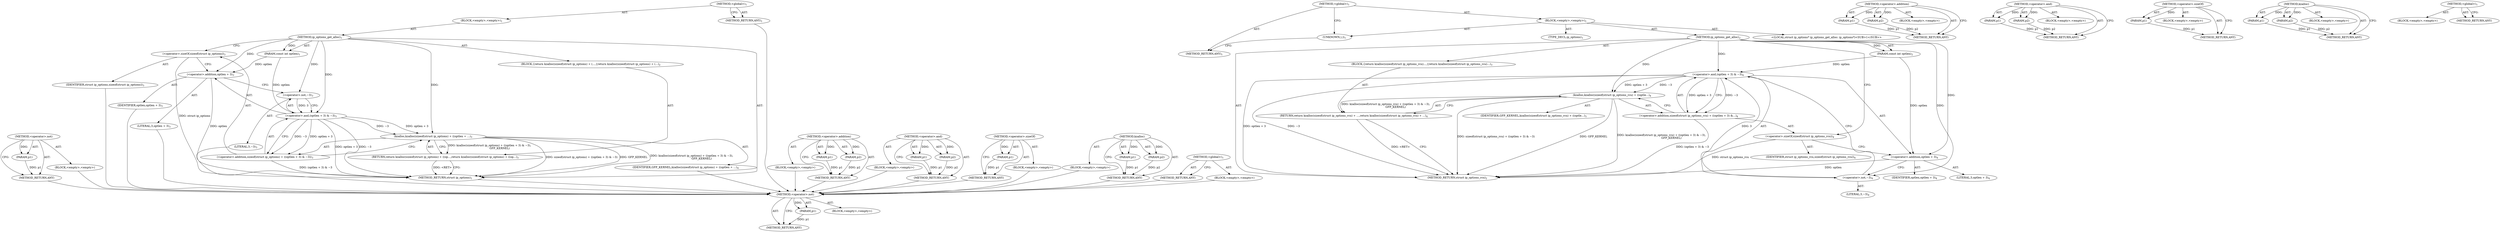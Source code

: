 digraph "&lt;global&gt;" {
vulnerable_63 [label=<(METHOD,&lt;operator&gt;.not)>];
vulnerable_64 [label=<(PARAM,p1)>];
vulnerable_65 [label=<(BLOCK,&lt;empty&gt;,&lt;empty&gt;)>];
vulnerable_66 [label=<(METHOD_RETURN,ANY)>];
vulnerable_6 [label=<(METHOD,&lt;global&gt;)<SUB>1</SUB>>];
vulnerable_7 [label=<(BLOCK,&lt;empty&gt;,&lt;empty&gt;)<SUB>1</SUB>>];
vulnerable_8 [label=<(METHOD,ip_options_get_alloc)<SUB>1</SUB>>];
vulnerable_9 [label=<(PARAM,const int optlen)<SUB>1</SUB>>];
vulnerable_10 [label=<(BLOCK,{
	return kzalloc(sizeof(struct ip_options) + (...,{
	return kzalloc(sizeof(struct ip_options) + (...)<SUB>2</SUB>>];
vulnerable_11 [label=<(RETURN,return kzalloc(sizeof(struct ip_options) + ((op...,return kzalloc(sizeof(struct ip_options) + ((op...)<SUB>3</SUB>>];
vulnerable_12 [label=<(kzalloc,kzalloc(sizeof(struct ip_options) + ((optlen + ...)<SUB>3</SUB>>];
vulnerable_13 [label=<(&lt;operator&gt;.addition,sizeof(struct ip_options) + ((optlen + 3) &amp; ~3))<SUB>3</SUB>>];
vulnerable_14 [label=<(&lt;operator&gt;.sizeOf,sizeof(struct ip_options))<SUB>3</SUB>>];
vulnerable_15 [label=<(IDENTIFIER,struct ip_options,sizeof(struct ip_options))<SUB>3</SUB>>];
vulnerable_16 [label=<(&lt;operator&gt;.and,(optlen + 3) &amp; ~3)<SUB>3</SUB>>];
vulnerable_17 [label=<(&lt;operator&gt;.addition,optlen + 3)<SUB>3</SUB>>];
vulnerable_18 [label=<(IDENTIFIER,optlen,optlen + 3)<SUB>3</SUB>>];
vulnerable_19 [label=<(LITERAL,3,optlen + 3)<SUB>3</SUB>>];
vulnerable_20 [label=<(&lt;operator&gt;.not,~3)<SUB>3</SUB>>];
vulnerable_21 [label=<(LITERAL,3,~3)<SUB>3</SUB>>];
vulnerable_22 [label=<(IDENTIFIER,GFP_KERNEL,kzalloc(sizeof(struct ip_options) + ((optlen + ...)<SUB>4</SUB>>];
vulnerable_23 [label=<(METHOD_RETURN,struct ip_options)<SUB>1</SUB>>];
vulnerable_25 [label=<(METHOD_RETURN,ANY)<SUB>1</SUB>>];
vulnerable_49 [label=<(METHOD,&lt;operator&gt;.addition)>];
vulnerable_50 [label=<(PARAM,p1)>];
vulnerable_51 [label=<(PARAM,p2)>];
vulnerable_52 [label=<(BLOCK,&lt;empty&gt;,&lt;empty&gt;)>];
vulnerable_53 [label=<(METHOD_RETURN,ANY)>];
vulnerable_58 [label=<(METHOD,&lt;operator&gt;.and)>];
vulnerable_59 [label=<(PARAM,p1)>];
vulnerable_60 [label=<(PARAM,p2)>];
vulnerable_61 [label=<(BLOCK,&lt;empty&gt;,&lt;empty&gt;)>];
vulnerable_62 [label=<(METHOD_RETURN,ANY)>];
vulnerable_54 [label=<(METHOD,&lt;operator&gt;.sizeOf)>];
vulnerable_55 [label=<(PARAM,p1)>];
vulnerable_56 [label=<(BLOCK,&lt;empty&gt;,&lt;empty&gt;)>];
vulnerable_57 [label=<(METHOD_RETURN,ANY)>];
vulnerable_44 [label=<(METHOD,kzalloc)>];
vulnerable_45 [label=<(PARAM,p1)>];
vulnerable_46 [label=<(PARAM,p2)>];
vulnerable_47 [label=<(BLOCK,&lt;empty&gt;,&lt;empty&gt;)>];
vulnerable_48 [label=<(METHOD_RETURN,ANY)>];
vulnerable_38 [label=<(METHOD,&lt;global&gt;)<SUB>1</SUB>>];
vulnerable_39 [label=<(BLOCK,&lt;empty&gt;,&lt;empty&gt;)>];
vulnerable_40 [label=<(METHOD_RETURN,ANY)>];
fixed_71 [label=<(METHOD,&lt;operator&gt;.not)>];
fixed_72 [label=<(PARAM,p1)>];
fixed_73 [label=<(BLOCK,&lt;empty&gt;,&lt;empty&gt;)>];
fixed_74 [label=<(METHOD_RETURN,ANY)>];
fixed_6 [label=<(METHOD,&lt;global&gt;)<SUB>1</SUB>>];
fixed_7 [label=<(BLOCK,&lt;empty&gt;,&lt;empty&gt;)<SUB>1</SUB>>];
fixed_8 [label=<(TYPE_DECL,ip_options)<SUB>1</SUB>>];
fixed_9 [label="<(LOCAL,struct ip_options* ip_options_get_alloc: ip_options*)<SUB>1</SUB>>"];
fixed_10 [label=<(UNKNOWN,),))<SUB>1</SUB>>];
fixed_11 [label=<(METHOD,ip_options_get_alloc)<SUB>2</SUB>>];
fixed_12 [label=<(PARAM,const int optlen)<SUB>2</SUB>>];
fixed_13 [label=<(BLOCK,{
	return kzalloc(sizeof(struct ip_options_rcu)...,{
	return kzalloc(sizeof(struct ip_options_rcu)...)<SUB>3</SUB>>];
fixed_14 [label=<(RETURN,return kzalloc(sizeof(struct ip_options_rcu) + ...,return kzalloc(sizeof(struct ip_options_rcu) + ...)<SUB>4</SUB>>];
fixed_15 [label=<(kzalloc,kzalloc(sizeof(struct ip_options_rcu) + ((optle...)<SUB>4</SUB>>];
fixed_16 [label=<(&lt;operator&gt;.addition,sizeof(struct ip_options_rcu) + ((optlen + 3) &amp;...)<SUB>4</SUB>>];
fixed_17 [label=<(&lt;operator&gt;.sizeOf,sizeof(struct ip_options_rcu))<SUB>4</SUB>>];
fixed_18 [label=<(IDENTIFIER,struct ip_options_rcu,sizeof(struct ip_options_rcu))<SUB>4</SUB>>];
fixed_19 [label=<(&lt;operator&gt;.and,(optlen + 3) &amp; ~3)<SUB>4</SUB>>];
fixed_20 [label=<(&lt;operator&gt;.addition,optlen + 3)<SUB>4</SUB>>];
fixed_21 [label=<(IDENTIFIER,optlen,optlen + 3)<SUB>4</SUB>>];
fixed_22 [label=<(LITERAL,3,optlen + 3)<SUB>4</SUB>>];
fixed_23 [label=<(&lt;operator&gt;.not,~3)<SUB>4</SUB>>];
fixed_24 [label=<(LITERAL,3,~3)<SUB>4</SUB>>];
fixed_25 [label=<(IDENTIFIER,GFP_KERNEL,kzalloc(sizeof(struct ip_options_rcu) + ((optle...)<SUB>5</SUB>>];
fixed_26 [label=<(METHOD_RETURN,struct ip_options_rcu)<SUB>2</SUB>>];
fixed_28 [label=<(METHOD_RETURN,ANY)<SUB>1</SUB>>];
fixed_57 [label=<(METHOD,&lt;operator&gt;.addition)>];
fixed_58 [label=<(PARAM,p1)>];
fixed_59 [label=<(PARAM,p2)>];
fixed_60 [label=<(BLOCK,&lt;empty&gt;,&lt;empty&gt;)>];
fixed_61 [label=<(METHOD_RETURN,ANY)>];
fixed_66 [label=<(METHOD,&lt;operator&gt;.and)>];
fixed_67 [label=<(PARAM,p1)>];
fixed_68 [label=<(PARAM,p2)>];
fixed_69 [label=<(BLOCK,&lt;empty&gt;,&lt;empty&gt;)>];
fixed_70 [label=<(METHOD_RETURN,ANY)>];
fixed_62 [label=<(METHOD,&lt;operator&gt;.sizeOf)>];
fixed_63 [label=<(PARAM,p1)>];
fixed_64 [label=<(BLOCK,&lt;empty&gt;,&lt;empty&gt;)>];
fixed_65 [label=<(METHOD_RETURN,ANY)>];
fixed_52 [label=<(METHOD,kzalloc)>];
fixed_53 [label=<(PARAM,p1)>];
fixed_54 [label=<(PARAM,p2)>];
fixed_55 [label=<(BLOCK,&lt;empty&gt;,&lt;empty&gt;)>];
fixed_56 [label=<(METHOD_RETURN,ANY)>];
fixed_46 [label=<(METHOD,&lt;global&gt;)<SUB>1</SUB>>];
fixed_47 [label=<(BLOCK,&lt;empty&gt;,&lt;empty&gt;)>];
fixed_48 [label=<(METHOD_RETURN,ANY)>];
vulnerable_63 -> vulnerable_64  [key=0, label="AST: "];
vulnerable_63 -> vulnerable_64  [key=1, label="DDG: "];
vulnerable_63 -> vulnerable_65  [key=0, label="AST: "];
vulnerable_63 -> vulnerable_66  [key=0, label="AST: "];
vulnerable_63 -> vulnerable_66  [key=1, label="CFG: "];
vulnerable_64 -> vulnerable_66  [key=0, label="DDG: p1"];
vulnerable_65 -> fixed_71  [key=0];
vulnerable_66 -> fixed_71  [key=0];
vulnerable_6 -> vulnerable_7  [key=0, label="AST: "];
vulnerable_6 -> vulnerable_25  [key=0, label="AST: "];
vulnerable_6 -> vulnerable_25  [key=1, label="CFG: "];
vulnerable_7 -> vulnerable_8  [key=0, label="AST: "];
vulnerable_8 -> vulnerable_9  [key=0, label="AST: "];
vulnerable_8 -> vulnerable_9  [key=1, label="DDG: "];
vulnerable_8 -> vulnerable_10  [key=0, label="AST: "];
vulnerable_8 -> vulnerable_23  [key=0, label="AST: "];
vulnerable_8 -> vulnerable_14  [key=0, label="CFG: "];
vulnerable_8 -> vulnerable_12  [key=0, label="DDG: "];
vulnerable_8 -> vulnerable_16  [key=0, label="DDG: "];
vulnerable_8 -> vulnerable_17  [key=0, label="DDG: "];
vulnerable_8 -> vulnerable_20  [key=0, label="DDG: "];
vulnerable_9 -> vulnerable_16  [key=0, label="DDG: optlen"];
vulnerable_9 -> vulnerable_17  [key=0, label="DDG: optlen"];
vulnerable_10 -> vulnerable_11  [key=0, label="AST: "];
vulnerable_11 -> vulnerable_12  [key=0, label="AST: "];
vulnerable_11 -> vulnerable_23  [key=0, label="CFG: "];
vulnerable_11 -> vulnerable_23  [key=1, label="DDG: &lt;RET&gt;"];
vulnerable_12 -> vulnerable_13  [key=0, label="AST: "];
vulnerable_12 -> vulnerable_22  [key=0, label="AST: "];
vulnerable_12 -> vulnerable_11  [key=0, label="CFG: "];
vulnerable_12 -> vulnerable_11  [key=1, label="DDG: kzalloc(sizeof(struct ip_options) + ((optlen + 3) &amp; ~3),
 		       GFP_KERNEL)"];
vulnerable_12 -> vulnerable_23  [key=0, label="DDG: sizeof(struct ip_options) + ((optlen + 3) &amp; ~3)"];
vulnerable_12 -> vulnerable_23  [key=1, label="DDG: GFP_KERNEL"];
vulnerable_12 -> vulnerable_23  [key=2, label="DDG: kzalloc(sizeof(struct ip_options) + ((optlen + 3) &amp; ~3),
 		       GFP_KERNEL)"];
vulnerable_13 -> vulnerable_14  [key=0, label="AST: "];
vulnerable_13 -> vulnerable_16  [key=0, label="AST: "];
vulnerable_13 -> vulnerable_12  [key=0, label="CFG: "];
vulnerable_13 -> vulnerable_23  [key=0, label="DDG: (optlen + 3) &amp; ~3"];
vulnerable_14 -> vulnerable_15  [key=0, label="AST: "];
vulnerable_14 -> vulnerable_17  [key=0, label="CFG: "];
vulnerable_14 -> vulnerable_23  [key=0, label="DDG: struct ip_options"];
vulnerable_15 -> fixed_71  [key=0];
vulnerable_16 -> vulnerable_17  [key=0, label="AST: "];
vulnerable_16 -> vulnerable_20  [key=0, label="AST: "];
vulnerable_16 -> vulnerable_13  [key=0, label="CFG: "];
vulnerable_16 -> vulnerable_13  [key=1, label="DDG: optlen + 3"];
vulnerable_16 -> vulnerable_13  [key=2, label="DDG: ~3"];
vulnerable_16 -> vulnerable_23  [key=0, label="DDG: optlen + 3"];
vulnerable_16 -> vulnerable_23  [key=1, label="DDG: ~3"];
vulnerable_16 -> vulnerable_12  [key=0, label="DDG: optlen + 3"];
vulnerable_16 -> vulnerable_12  [key=1, label="DDG: ~3"];
vulnerable_17 -> vulnerable_18  [key=0, label="AST: "];
vulnerable_17 -> vulnerable_19  [key=0, label="AST: "];
vulnerable_17 -> vulnerable_20  [key=0, label="CFG: "];
vulnerable_17 -> vulnerable_23  [key=0, label="DDG: optlen"];
vulnerable_18 -> fixed_71  [key=0];
vulnerable_19 -> fixed_71  [key=0];
vulnerable_20 -> vulnerable_21  [key=0, label="AST: "];
vulnerable_20 -> vulnerable_16  [key=0, label="CFG: "];
vulnerable_20 -> vulnerable_16  [key=1, label="DDG: 3"];
vulnerable_21 -> fixed_71  [key=0];
vulnerable_22 -> fixed_71  [key=0];
vulnerable_23 -> fixed_71  [key=0];
vulnerable_25 -> fixed_71  [key=0];
vulnerable_49 -> vulnerable_50  [key=0, label="AST: "];
vulnerable_49 -> vulnerable_50  [key=1, label="DDG: "];
vulnerable_49 -> vulnerable_52  [key=0, label="AST: "];
vulnerable_49 -> vulnerable_51  [key=0, label="AST: "];
vulnerable_49 -> vulnerable_51  [key=1, label="DDG: "];
vulnerable_49 -> vulnerable_53  [key=0, label="AST: "];
vulnerable_49 -> vulnerable_53  [key=1, label="CFG: "];
vulnerable_50 -> vulnerable_53  [key=0, label="DDG: p1"];
vulnerable_51 -> vulnerable_53  [key=0, label="DDG: p2"];
vulnerable_52 -> fixed_71  [key=0];
vulnerable_53 -> fixed_71  [key=0];
vulnerable_58 -> vulnerable_59  [key=0, label="AST: "];
vulnerable_58 -> vulnerable_59  [key=1, label="DDG: "];
vulnerable_58 -> vulnerable_61  [key=0, label="AST: "];
vulnerable_58 -> vulnerable_60  [key=0, label="AST: "];
vulnerable_58 -> vulnerable_60  [key=1, label="DDG: "];
vulnerable_58 -> vulnerable_62  [key=0, label="AST: "];
vulnerable_58 -> vulnerable_62  [key=1, label="CFG: "];
vulnerable_59 -> vulnerable_62  [key=0, label="DDG: p1"];
vulnerable_60 -> vulnerable_62  [key=0, label="DDG: p2"];
vulnerable_61 -> fixed_71  [key=0];
vulnerable_62 -> fixed_71  [key=0];
vulnerable_54 -> vulnerable_55  [key=0, label="AST: "];
vulnerable_54 -> vulnerable_55  [key=1, label="DDG: "];
vulnerable_54 -> vulnerable_56  [key=0, label="AST: "];
vulnerable_54 -> vulnerable_57  [key=0, label="AST: "];
vulnerable_54 -> vulnerable_57  [key=1, label="CFG: "];
vulnerable_55 -> vulnerable_57  [key=0, label="DDG: p1"];
vulnerable_56 -> fixed_71  [key=0];
vulnerable_57 -> fixed_71  [key=0];
vulnerable_44 -> vulnerable_45  [key=0, label="AST: "];
vulnerable_44 -> vulnerable_45  [key=1, label="DDG: "];
vulnerable_44 -> vulnerable_47  [key=0, label="AST: "];
vulnerable_44 -> vulnerable_46  [key=0, label="AST: "];
vulnerable_44 -> vulnerable_46  [key=1, label="DDG: "];
vulnerable_44 -> vulnerable_48  [key=0, label="AST: "];
vulnerable_44 -> vulnerable_48  [key=1, label="CFG: "];
vulnerable_45 -> vulnerable_48  [key=0, label="DDG: p1"];
vulnerable_46 -> vulnerable_48  [key=0, label="DDG: p2"];
vulnerable_47 -> fixed_71  [key=0];
vulnerable_48 -> fixed_71  [key=0];
vulnerable_38 -> vulnerable_39  [key=0, label="AST: "];
vulnerable_38 -> vulnerable_40  [key=0, label="AST: "];
vulnerable_38 -> vulnerable_40  [key=1, label="CFG: "];
vulnerable_39 -> fixed_71  [key=0];
vulnerable_40 -> fixed_71  [key=0];
fixed_71 -> fixed_72  [key=0, label="AST: "];
fixed_71 -> fixed_72  [key=1, label="DDG: "];
fixed_71 -> fixed_73  [key=0, label="AST: "];
fixed_71 -> fixed_74  [key=0, label="AST: "];
fixed_71 -> fixed_74  [key=1, label="CFG: "];
fixed_72 -> fixed_74  [key=0, label="DDG: p1"];
fixed_6 -> fixed_7  [key=0, label="AST: "];
fixed_6 -> fixed_28  [key=0, label="AST: "];
fixed_6 -> fixed_10  [key=0, label="CFG: "];
fixed_7 -> fixed_8  [key=0, label="AST: "];
fixed_7 -> fixed_9  [key=0, label="AST: "];
fixed_7 -> fixed_10  [key=0, label="AST: "];
fixed_7 -> fixed_11  [key=0, label="AST: "];
fixed_10 -> fixed_28  [key=0, label="CFG: "];
fixed_11 -> fixed_12  [key=0, label="AST: "];
fixed_11 -> fixed_12  [key=1, label="DDG: "];
fixed_11 -> fixed_13  [key=0, label="AST: "];
fixed_11 -> fixed_26  [key=0, label="AST: "];
fixed_11 -> fixed_17  [key=0, label="CFG: "];
fixed_11 -> fixed_15  [key=0, label="DDG: "];
fixed_11 -> fixed_19  [key=0, label="DDG: "];
fixed_11 -> fixed_20  [key=0, label="DDG: "];
fixed_11 -> fixed_23  [key=0, label="DDG: "];
fixed_12 -> fixed_19  [key=0, label="DDG: optlen"];
fixed_12 -> fixed_20  [key=0, label="DDG: optlen"];
fixed_13 -> fixed_14  [key=0, label="AST: "];
fixed_14 -> fixed_15  [key=0, label="AST: "];
fixed_14 -> fixed_26  [key=0, label="CFG: "];
fixed_14 -> fixed_26  [key=1, label="DDG: &lt;RET&gt;"];
fixed_15 -> fixed_16  [key=0, label="AST: "];
fixed_15 -> fixed_25  [key=0, label="AST: "];
fixed_15 -> fixed_14  [key=0, label="CFG: "];
fixed_15 -> fixed_14  [key=1, label="DDG: kzalloc(sizeof(struct ip_options_rcu) + ((optlen + 3) &amp; ~3),
 		       GFP_KERNEL)"];
fixed_15 -> fixed_26  [key=0, label="DDG: sizeof(struct ip_options_rcu) + ((optlen + 3) &amp; ~3)"];
fixed_15 -> fixed_26  [key=1, label="DDG: GFP_KERNEL"];
fixed_15 -> fixed_26  [key=2, label="DDG: kzalloc(sizeof(struct ip_options_rcu) + ((optlen + 3) &amp; ~3),
 		       GFP_KERNEL)"];
fixed_16 -> fixed_17  [key=0, label="AST: "];
fixed_16 -> fixed_19  [key=0, label="AST: "];
fixed_16 -> fixed_15  [key=0, label="CFG: "];
fixed_16 -> fixed_26  [key=0, label="DDG: (optlen + 3) &amp; ~3"];
fixed_17 -> fixed_18  [key=0, label="AST: "];
fixed_17 -> fixed_20  [key=0, label="CFG: "];
fixed_17 -> fixed_26  [key=0, label="DDG: struct ip_options_rcu"];
fixed_19 -> fixed_20  [key=0, label="AST: "];
fixed_19 -> fixed_23  [key=0, label="AST: "];
fixed_19 -> fixed_16  [key=0, label="CFG: "];
fixed_19 -> fixed_16  [key=1, label="DDG: optlen + 3"];
fixed_19 -> fixed_16  [key=2, label="DDG: ~3"];
fixed_19 -> fixed_26  [key=0, label="DDG: optlen + 3"];
fixed_19 -> fixed_26  [key=1, label="DDG: ~3"];
fixed_19 -> fixed_15  [key=0, label="DDG: optlen + 3"];
fixed_19 -> fixed_15  [key=1, label="DDG: ~3"];
fixed_20 -> fixed_21  [key=0, label="AST: "];
fixed_20 -> fixed_22  [key=0, label="AST: "];
fixed_20 -> fixed_23  [key=0, label="CFG: "];
fixed_20 -> fixed_26  [key=0, label="DDG: optlen"];
fixed_23 -> fixed_24  [key=0, label="AST: "];
fixed_23 -> fixed_19  [key=0, label="CFG: "];
fixed_23 -> fixed_19  [key=1, label="DDG: 3"];
fixed_57 -> fixed_58  [key=0, label="AST: "];
fixed_57 -> fixed_58  [key=1, label="DDG: "];
fixed_57 -> fixed_60  [key=0, label="AST: "];
fixed_57 -> fixed_59  [key=0, label="AST: "];
fixed_57 -> fixed_59  [key=1, label="DDG: "];
fixed_57 -> fixed_61  [key=0, label="AST: "];
fixed_57 -> fixed_61  [key=1, label="CFG: "];
fixed_58 -> fixed_61  [key=0, label="DDG: p1"];
fixed_59 -> fixed_61  [key=0, label="DDG: p2"];
fixed_66 -> fixed_67  [key=0, label="AST: "];
fixed_66 -> fixed_67  [key=1, label="DDG: "];
fixed_66 -> fixed_69  [key=0, label="AST: "];
fixed_66 -> fixed_68  [key=0, label="AST: "];
fixed_66 -> fixed_68  [key=1, label="DDG: "];
fixed_66 -> fixed_70  [key=0, label="AST: "];
fixed_66 -> fixed_70  [key=1, label="CFG: "];
fixed_67 -> fixed_70  [key=0, label="DDG: p1"];
fixed_68 -> fixed_70  [key=0, label="DDG: p2"];
fixed_62 -> fixed_63  [key=0, label="AST: "];
fixed_62 -> fixed_63  [key=1, label="DDG: "];
fixed_62 -> fixed_64  [key=0, label="AST: "];
fixed_62 -> fixed_65  [key=0, label="AST: "];
fixed_62 -> fixed_65  [key=1, label="CFG: "];
fixed_63 -> fixed_65  [key=0, label="DDG: p1"];
fixed_52 -> fixed_53  [key=0, label="AST: "];
fixed_52 -> fixed_53  [key=1, label="DDG: "];
fixed_52 -> fixed_55  [key=0, label="AST: "];
fixed_52 -> fixed_54  [key=0, label="AST: "];
fixed_52 -> fixed_54  [key=1, label="DDG: "];
fixed_52 -> fixed_56  [key=0, label="AST: "];
fixed_52 -> fixed_56  [key=1, label="CFG: "];
fixed_53 -> fixed_56  [key=0, label="DDG: p1"];
fixed_54 -> fixed_56  [key=0, label="DDG: p2"];
fixed_46 -> fixed_47  [key=0, label="AST: "];
fixed_46 -> fixed_48  [key=0, label="AST: "];
fixed_46 -> fixed_48  [key=1, label="CFG: "];
}
